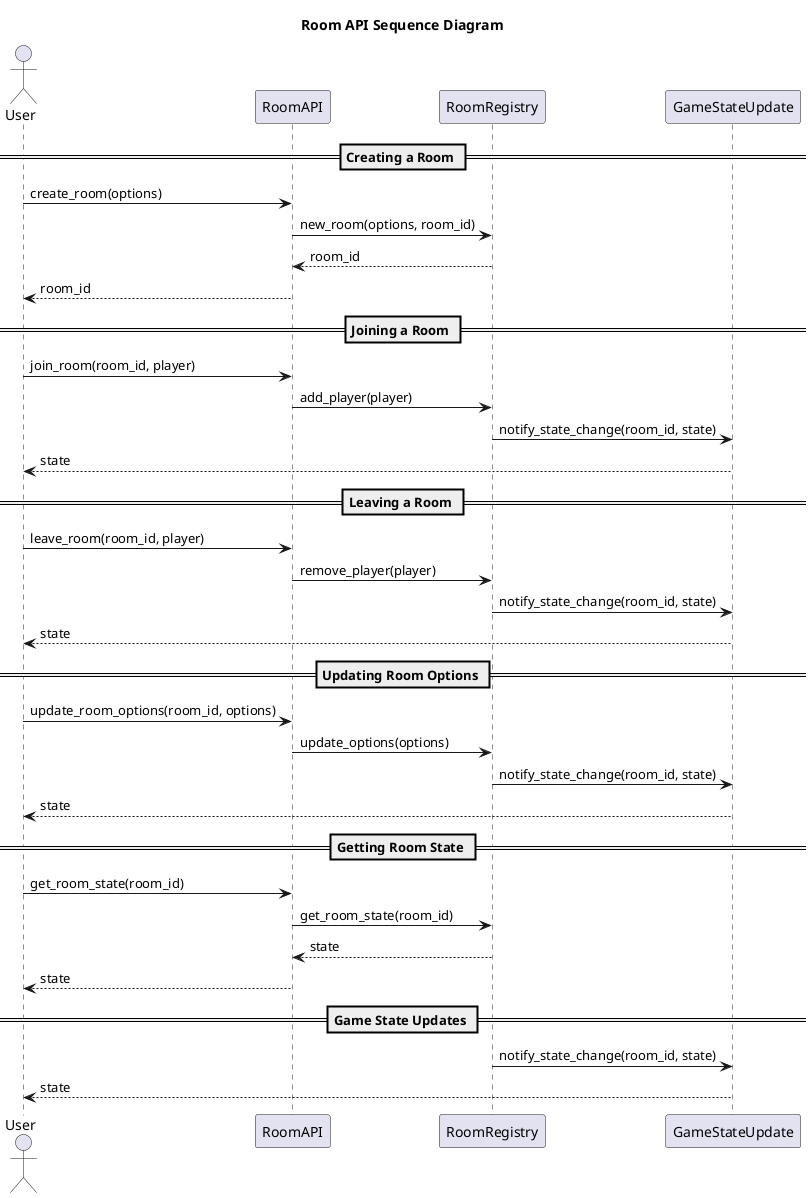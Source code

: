 @startuml api-sequence

title Room API Sequence Diagram

actor User
participant "RoomAPI" as API
participant "RoomRegistry" as Room
participant "GameStateUpdate" as Update

== Creating a Room ==
User -> API: create_room(options)
API -> Room: new_room(options, room_id)
Room --> API: room_id
API --> User: room_id

== Joining a Room ==
User -> API: join_room(room_id, player)
API -> Room: add_player(player)
Room -> Update: notify_state_change(room_id, state)
Update --> User: state

== Leaving a Room ==
User -> API: leave_room(room_id, player)
API -> Room: remove_player(player)
Room -> Update: notify_state_change(room_id, state)
Update --> User: state

== Updating Room Options ==
User -> API: update_room_options(room_id, options)
API -> Room: update_options(options)
Room -> Update: notify_state_change(room_id, state)
Update --> User: state

== Getting Room State ==
User -> API: get_room_state(room_id)
API -> Room: get_room_state(room_id)
Room --> API: state
API --> User: state

== Game State Updates ==
Room -> Update: notify_state_change(room_id, state)
Update --> User: state

@enduml
